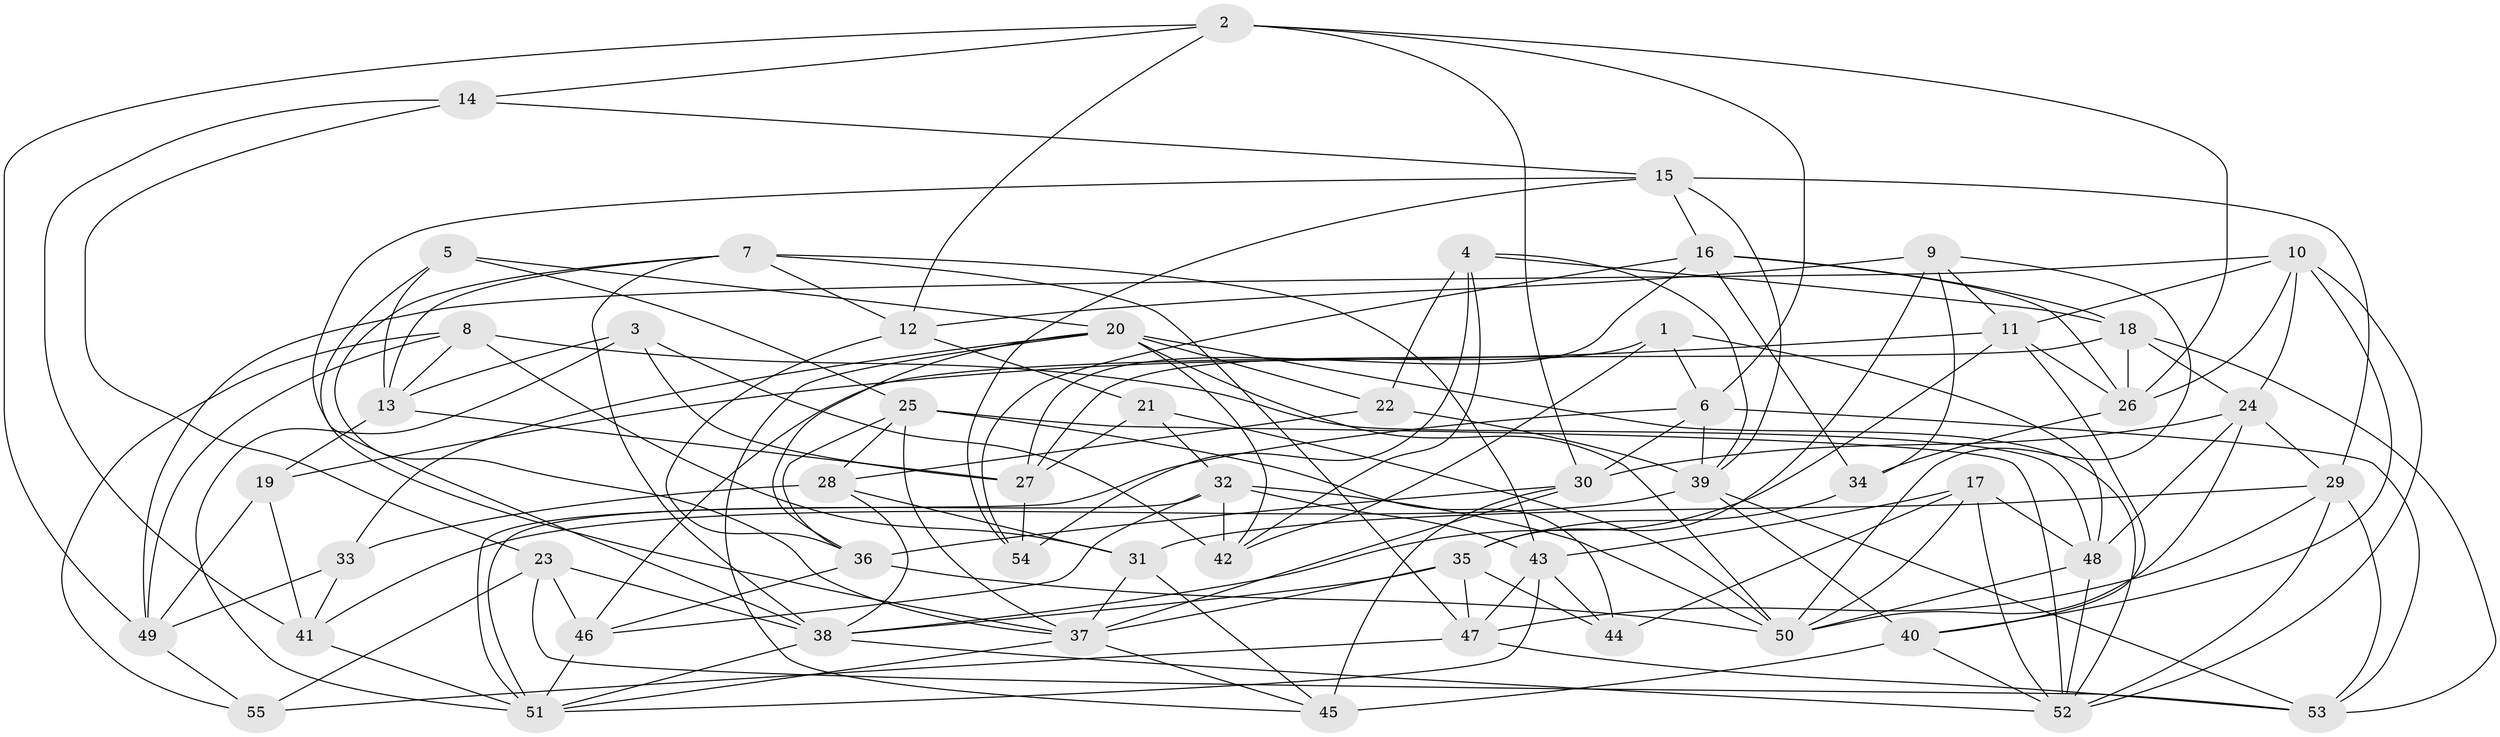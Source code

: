// original degree distribution, {4: 1.0}
// Generated by graph-tools (version 1.1) at 2025/03/03/09/25 03:03:05]
// undirected, 55 vertices, 153 edges
graph export_dot {
graph [start="1"]
  node [color=gray90,style=filled];
  1;
  2;
  3;
  4;
  5;
  6;
  7;
  8;
  9;
  10;
  11;
  12;
  13;
  14;
  15;
  16;
  17;
  18;
  19;
  20;
  21;
  22;
  23;
  24;
  25;
  26;
  27;
  28;
  29;
  30;
  31;
  32;
  33;
  34;
  35;
  36;
  37;
  38;
  39;
  40;
  41;
  42;
  43;
  44;
  45;
  46;
  47;
  48;
  49;
  50;
  51;
  52;
  53;
  54;
  55;
  1 -- 6 [weight=1.0];
  1 -- 27 [weight=1.0];
  1 -- 42 [weight=1.0];
  1 -- 48 [weight=1.0];
  2 -- 6 [weight=1.0];
  2 -- 12 [weight=1.0];
  2 -- 14 [weight=1.0];
  2 -- 26 [weight=1.0];
  2 -- 30 [weight=1.0];
  2 -- 49 [weight=1.0];
  3 -- 13 [weight=1.0];
  3 -- 27 [weight=1.0];
  3 -- 42 [weight=1.0];
  3 -- 51 [weight=1.0];
  4 -- 18 [weight=1.0];
  4 -- 22 [weight=1.0];
  4 -- 39 [weight=1.0];
  4 -- 42 [weight=2.0];
  4 -- 54 [weight=1.0];
  5 -- 13 [weight=1.0];
  5 -- 20 [weight=1.0];
  5 -- 25 [weight=1.0];
  5 -- 38 [weight=1.0];
  6 -- 30 [weight=1.0];
  6 -- 39 [weight=1.0];
  6 -- 51 [weight=1.0];
  6 -- 53 [weight=1.0];
  7 -- 12 [weight=1.0];
  7 -- 13 [weight=1.0];
  7 -- 37 [weight=1.0];
  7 -- 38 [weight=1.0];
  7 -- 43 [weight=1.0];
  7 -- 47 [weight=1.0];
  8 -- 13 [weight=1.0];
  8 -- 31 [weight=1.0];
  8 -- 48 [weight=2.0];
  8 -- 49 [weight=1.0];
  8 -- 55 [weight=1.0];
  9 -- 11 [weight=1.0];
  9 -- 12 [weight=2.0];
  9 -- 34 [weight=1.0];
  9 -- 35 [weight=1.0];
  9 -- 50 [weight=1.0];
  10 -- 11 [weight=1.0];
  10 -- 24 [weight=1.0];
  10 -- 26 [weight=1.0];
  10 -- 40 [weight=1.0];
  10 -- 49 [weight=1.0];
  10 -- 52 [weight=1.0];
  11 -- 19 [weight=1.0];
  11 -- 26 [weight=1.0];
  11 -- 38 [weight=1.0];
  11 -- 40 [weight=1.0];
  12 -- 21 [weight=1.0];
  12 -- 36 [weight=1.0];
  13 -- 19 [weight=1.0];
  13 -- 27 [weight=1.0];
  14 -- 15 [weight=1.0];
  14 -- 23 [weight=1.0];
  14 -- 41 [weight=1.0];
  15 -- 16 [weight=1.0];
  15 -- 29 [weight=1.0];
  15 -- 37 [weight=1.0];
  15 -- 39 [weight=1.0];
  15 -- 54 [weight=1.0];
  16 -- 18 [weight=1.0];
  16 -- 26 [weight=1.0];
  16 -- 27 [weight=1.0];
  16 -- 34 [weight=1.0];
  16 -- 54 [weight=1.0];
  17 -- 43 [weight=1.0];
  17 -- 44 [weight=1.0];
  17 -- 48 [weight=2.0];
  17 -- 50 [weight=1.0];
  17 -- 52 [weight=1.0];
  18 -- 24 [weight=1.0];
  18 -- 26 [weight=1.0];
  18 -- 46 [weight=1.0];
  18 -- 53 [weight=1.0];
  19 -- 41 [weight=1.0];
  19 -- 49 [weight=1.0];
  20 -- 22 [weight=1.0];
  20 -- 33 [weight=1.0];
  20 -- 36 [weight=1.0];
  20 -- 42 [weight=1.0];
  20 -- 45 [weight=1.0];
  20 -- 50 [weight=1.0];
  20 -- 52 [weight=1.0];
  21 -- 27 [weight=1.0];
  21 -- 32 [weight=1.0];
  21 -- 50 [weight=1.0];
  22 -- 28 [weight=1.0];
  22 -- 39 [weight=1.0];
  23 -- 38 [weight=1.0];
  23 -- 46 [weight=2.0];
  23 -- 53 [weight=1.0];
  23 -- 55 [weight=1.0];
  24 -- 29 [weight=1.0];
  24 -- 30 [weight=1.0];
  24 -- 48 [weight=1.0];
  24 -- 50 [weight=1.0];
  25 -- 28 [weight=1.0];
  25 -- 36 [weight=1.0];
  25 -- 37 [weight=1.0];
  25 -- 44 [weight=1.0];
  25 -- 52 [weight=1.0];
  26 -- 34 [weight=1.0];
  27 -- 54 [weight=1.0];
  28 -- 31 [weight=2.0];
  28 -- 33 [weight=1.0];
  28 -- 38 [weight=1.0];
  29 -- 31 [weight=1.0];
  29 -- 47 [weight=1.0];
  29 -- 52 [weight=1.0];
  29 -- 53 [weight=1.0];
  30 -- 36 [weight=1.0];
  30 -- 37 [weight=1.0];
  30 -- 45 [weight=1.0];
  31 -- 37 [weight=1.0];
  31 -- 45 [weight=1.0];
  32 -- 42 [weight=1.0];
  32 -- 43 [weight=1.0];
  32 -- 46 [weight=1.0];
  32 -- 50 [weight=1.0];
  32 -- 51 [weight=1.0];
  33 -- 41 [weight=1.0];
  33 -- 49 [weight=1.0];
  34 -- 35 [weight=1.0];
  35 -- 37 [weight=1.0];
  35 -- 38 [weight=1.0];
  35 -- 44 [weight=1.0];
  35 -- 47 [weight=1.0];
  36 -- 46 [weight=1.0];
  36 -- 50 [weight=1.0];
  37 -- 45 [weight=1.0];
  37 -- 51 [weight=1.0];
  38 -- 51 [weight=1.0];
  38 -- 52 [weight=1.0];
  39 -- 40 [weight=1.0];
  39 -- 41 [weight=2.0];
  39 -- 53 [weight=1.0];
  40 -- 45 [weight=2.0];
  40 -- 52 [weight=1.0];
  41 -- 51 [weight=1.0];
  43 -- 44 [weight=1.0];
  43 -- 47 [weight=1.0];
  43 -- 51 [weight=1.0];
  46 -- 51 [weight=1.0];
  47 -- 53 [weight=1.0];
  47 -- 55 [weight=1.0];
  48 -- 50 [weight=1.0];
  48 -- 52 [weight=1.0];
  49 -- 55 [weight=1.0];
}
